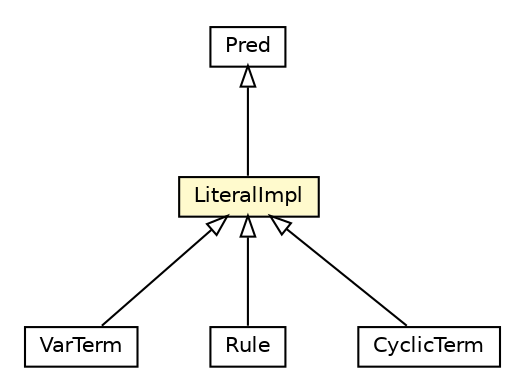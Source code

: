 #!/usr/local/bin/dot
#
# Class diagram 
# Generated by UMLGraph version R5_6 (http://www.umlgraph.org/)
#

digraph G {
	edge [fontname="Helvetica",fontsize=10,labelfontname="Helvetica",labelfontsize=10];
	node [fontname="Helvetica",fontsize=10,shape=plaintext];
	nodesep=0.25;
	ranksep=0.5;
	// jason.asSyntax.VarTerm
	c42052 [label=<<table title="jason.asSyntax.VarTerm" border="0" cellborder="1" cellspacing="0" cellpadding="2" port="p" href="./VarTerm.html">
		<tr><td><table border="0" cellspacing="0" cellpadding="1">
<tr><td align="center" balign="center"> VarTerm </td></tr>
		</table></td></tr>
		</table>>, URL="./VarTerm.html", fontname="Helvetica", fontcolor="black", fontsize=10.0];
	// jason.asSyntax.Rule
	c42062 [label=<<table title="jason.asSyntax.Rule" border="0" cellborder="1" cellspacing="0" cellpadding="2" port="p" href="./Rule.html">
		<tr><td><table border="0" cellspacing="0" cellpadding="1">
<tr><td align="center" balign="center"> Rule </td></tr>
		</table></td></tr>
		</table>>, URL="./Rule.html", fontname="Helvetica", fontcolor="black", fontsize=10.0];
	// jason.asSyntax.Pred
	c42066 [label=<<table title="jason.asSyntax.Pred" border="0" cellborder="1" cellspacing="0" cellpadding="2" port="p" href="./Pred.html">
		<tr><td><table border="0" cellspacing="0" cellpadding="1">
<tr><td align="center" balign="center"> Pred </td></tr>
		</table></td></tr>
		</table>>, URL="./Pred.html", fontname="Helvetica", fontcolor="black", fontsize=10.0];
	// jason.asSyntax.LiteralImpl
	c42079 [label=<<table title="jason.asSyntax.LiteralImpl" border="0" cellborder="1" cellspacing="0" cellpadding="2" port="p" bgcolor="lemonChiffon" href="./LiteralImpl.html">
		<tr><td><table border="0" cellspacing="0" cellpadding="1">
<tr><td align="center" balign="center"> LiteralImpl </td></tr>
		</table></td></tr>
		</table>>, URL="./LiteralImpl.html", fontname="Helvetica", fontcolor="black", fontsize=10.0];
	// jason.asSyntax.CyclicTerm
	c42089 [label=<<table title="jason.asSyntax.CyclicTerm" border="0" cellborder="1" cellspacing="0" cellpadding="2" port="p" href="./CyclicTerm.html">
		<tr><td><table border="0" cellspacing="0" cellpadding="1">
<tr><td align="center" balign="center"> CyclicTerm </td></tr>
		</table></td></tr>
		</table>>, URL="./CyclicTerm.html", fontname="Helvetica", fontcolor="black", fontsize=10.0];
	//jason.asSyntax.VarTerm extends jason.asSyntax.LiteralImpl
	c42079:p -> c42052:p [dir=back,arrowtail=empty];
	//jason.asSyntax.Rule extends jason.asSyntax.LiteralImpl
	c42079:p -> c42062:p [dir=back,arrowtail=empty];
	//jason.asSyntax.LiteralImpl extends jason.asSyntax.Pred
	c42066:p -> c42079:p [dir=back,arrowtail=empty];
	//jason.asSyntax.CyclicTerm extends jason.asSyntax.LiteralImpl
	c42079:p -> c42089:p [dir=back,arrowtail=empty];
}

